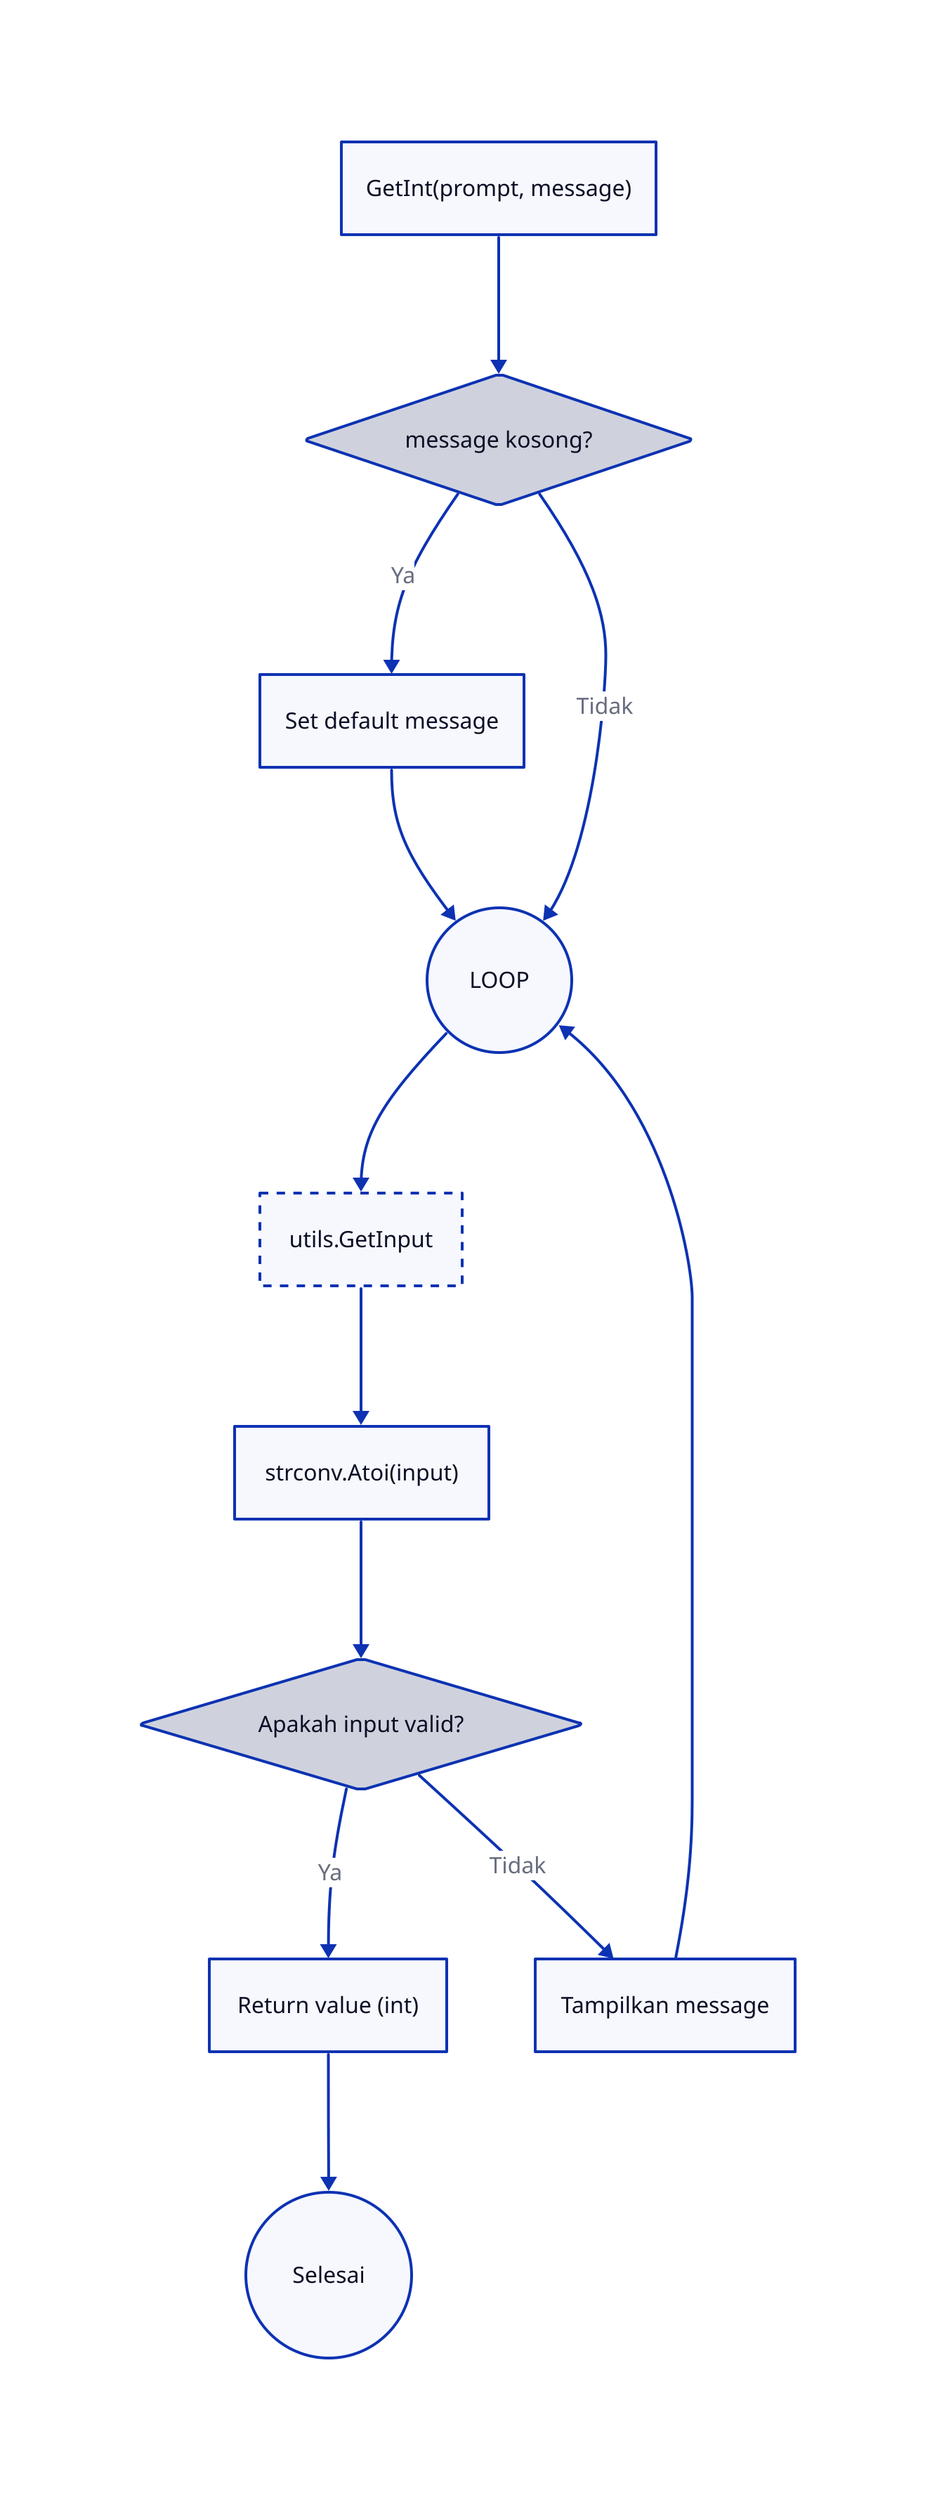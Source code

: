 GetInt: {
  label: "GetInt(prompt, message)"
  shape: rectangle
}

CekMessage: {
  label: "message kosong?"
  shape: diamond
}

SetDefaultMessage: {
  label: "Set default message"
  shape: rectangle
}

Loop: {
  label: "LOOP"
  shape: circle
}

GetInput: {
  label: "utils.GetInput"
  style: {
    stroke-dash: 3
  }
  shape: rectangle
}

ConvertToInt: {
  label: "strconv.Atoi(input)"
  shape: rectangle
}

ValidInt: {
  label: "Apakah input valid?"
  shape: diamond
}

PrintMessage: {
  label: "Tampilkan message"
  shape: rectangle
}

ReturnInt: {
  label: "Return value (int)"
  shape: rectangle
}

Selesai: {
  label: "Selesai"
  shape: circle
}

GetInt -> CekMessage
CekMessage -> SetDefaultMessage: "Ya"
CekMessage -> Loop: "Tidak"
SetDefaultMessage -> Loop

Loop -> GetInput -> ConvertToInt -> ValidInt
ValidInt -> ReturnInt: "Ya"
ValidInt -> PrintMessage: "Tidak"
PrintMessage -> Loop
ReturnInt -> Selesai
